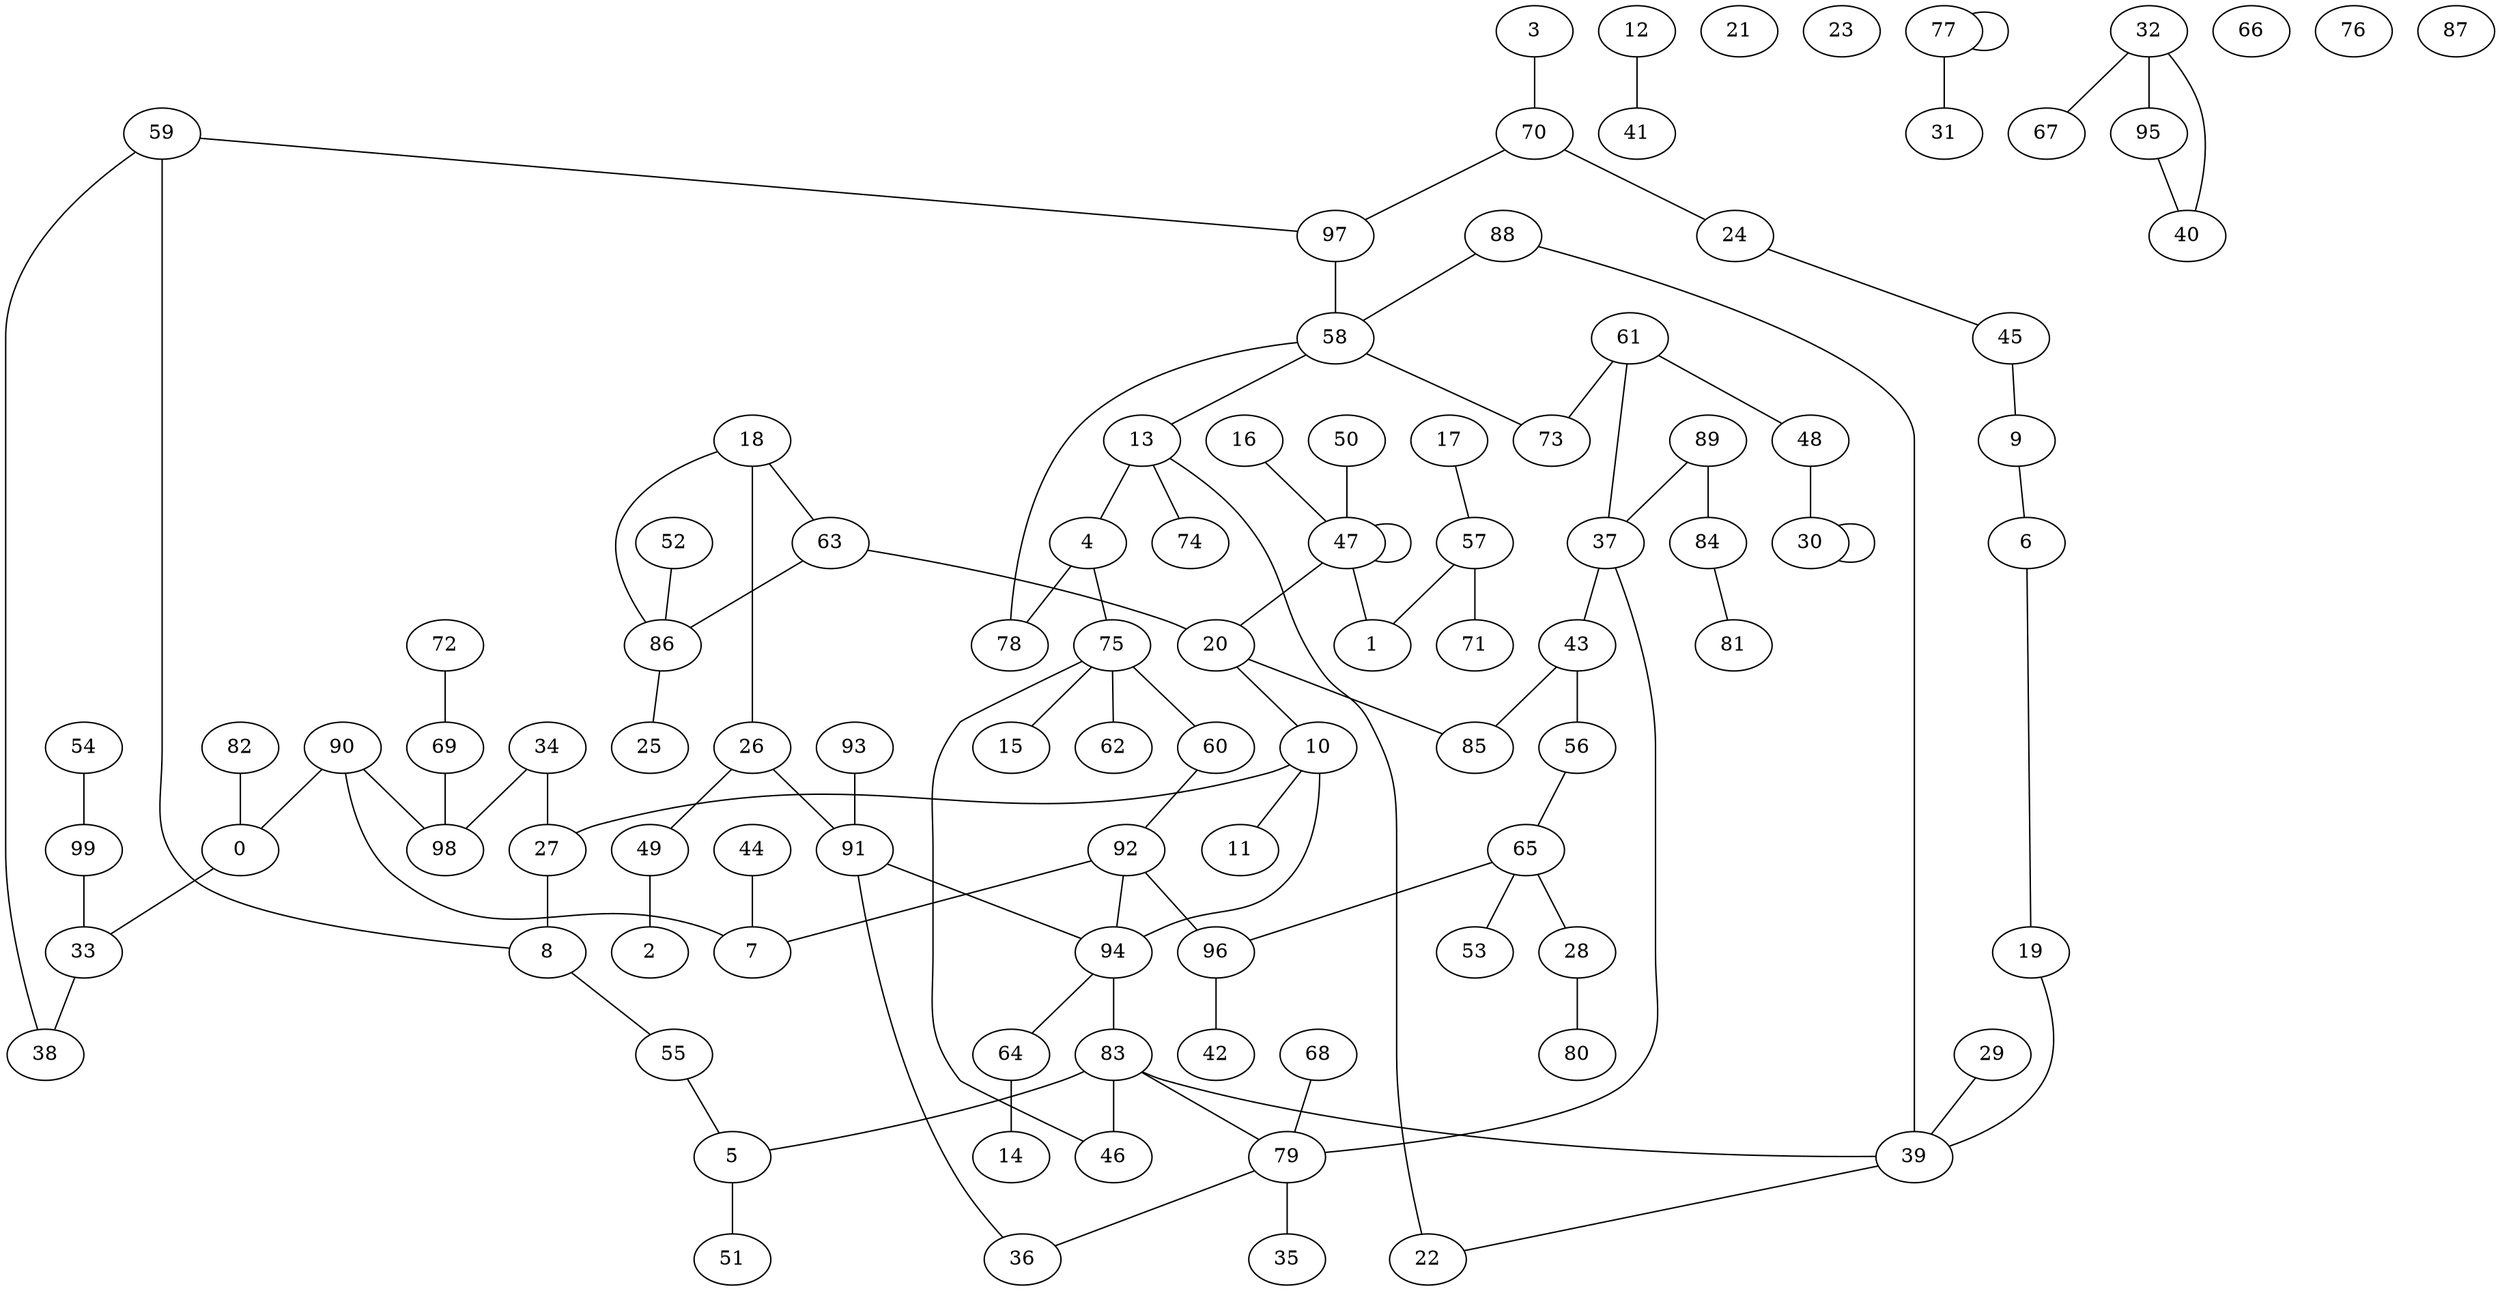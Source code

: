  graph {
0;
1;
2;
3;
4;
5;
6;
7;
8;
9;
10;
11;
12;
13;
14;
15;
16;
17;
18;
19;
20;
21;
22;
23;
24;
25;
26;
27;
28;
29;
30;
31;
32;
33;
34;
35;
36;
37;
38;
39;
40;
41;
42;
43;
44;
45;
46;
47;
48;
49;
50;
51;
52;
53;
54;
55;
56;
57;
58;
59;
60;
61;
62;
63;
64;
65;
66;
67;
68;
69;
70;
71;
72;
73;
74;
75;
76;
77;
78;
79;
80;
81;
82;
83;
84;
85;
86;
87;
88;
89;
90;
91;
92;
93;
94;
95;
96;
97;
98;
99;
59 -- 97;
8 -- 55;
78 -- 58;
92 -- 96;
56 -- 65;
57 -- 71;
89 -- 84;
37 -- 79;
18 -- 26;
48 -- 30;
13 -- 4;
57 -- 1;
12 -- 41;
46 -- 75;
94 -- 64;
65 -- 53;
61 -- 73;
60 -- 92;
83 -- 5;
88 -- 39;
70 -- 97;
10 -- 11;
82 -- 0;
90 -- 0;
26 -- 91;
83 -- 39;
95 -- 40;
92 -- 7;
33 -- 38;
34 -- 27;
54 -- 99;
32 -- 67;
24 -- 45;
59 -- 8;
50 -- 47;
47 -- 20;
97 -- 58;
83 -- 79;
58 -- 73;
79 -- 36;
64 -- 14;
75 -- 60;
6 -- 19;
19 -- 39;
9 -- 6;
18 -- 63;
5 -- 51;
30 -- 30;
96 -- 42;
90 -- 98;
89 -- 37;
18 -- 86;
47 -- 1;
17 -- 57;
26 -- 49;
93 -- 91;
63 -- 20;
3 -- 70;
39 -- 22;
61 -- 48;
28 -- 80;
63 -- 86;
83 -- 46;
68 -- 79;
88 -- 58;
77 -- 77;
47 -- 47;
16 -- 47;
0 -- 33;
4 -- 78;
34 -- 98;
69 -- 98;
70 -- 24;
20 -- 10;
99 -- 33;
10 -- 27;
13 -- 74;
65 -- 96;
20 -- 85;
27 -- 8;
43 -- 56;
37 -- 43;
55 -- 5;
90 -- 7;
91 -- 94;
86 -- 25;
44 -- 7;
75 -- 15;
32 -- 95;
77 -- 31;
29 -- 39;
10 -- 94;
65 -- 28;
43 -- 85;
13 -- 22;
45 -- 9;
79 -- 35;
52 -- 86;
92 -- 94;
94 -- 83;
40 -- 32;
61 -- 37;
91 -- 36;
4 -- 75;
84 -- 81;
58 -- 13;
72 -- 69;
59 -- 38;
49 -- 2;
75 -- 62;
}
